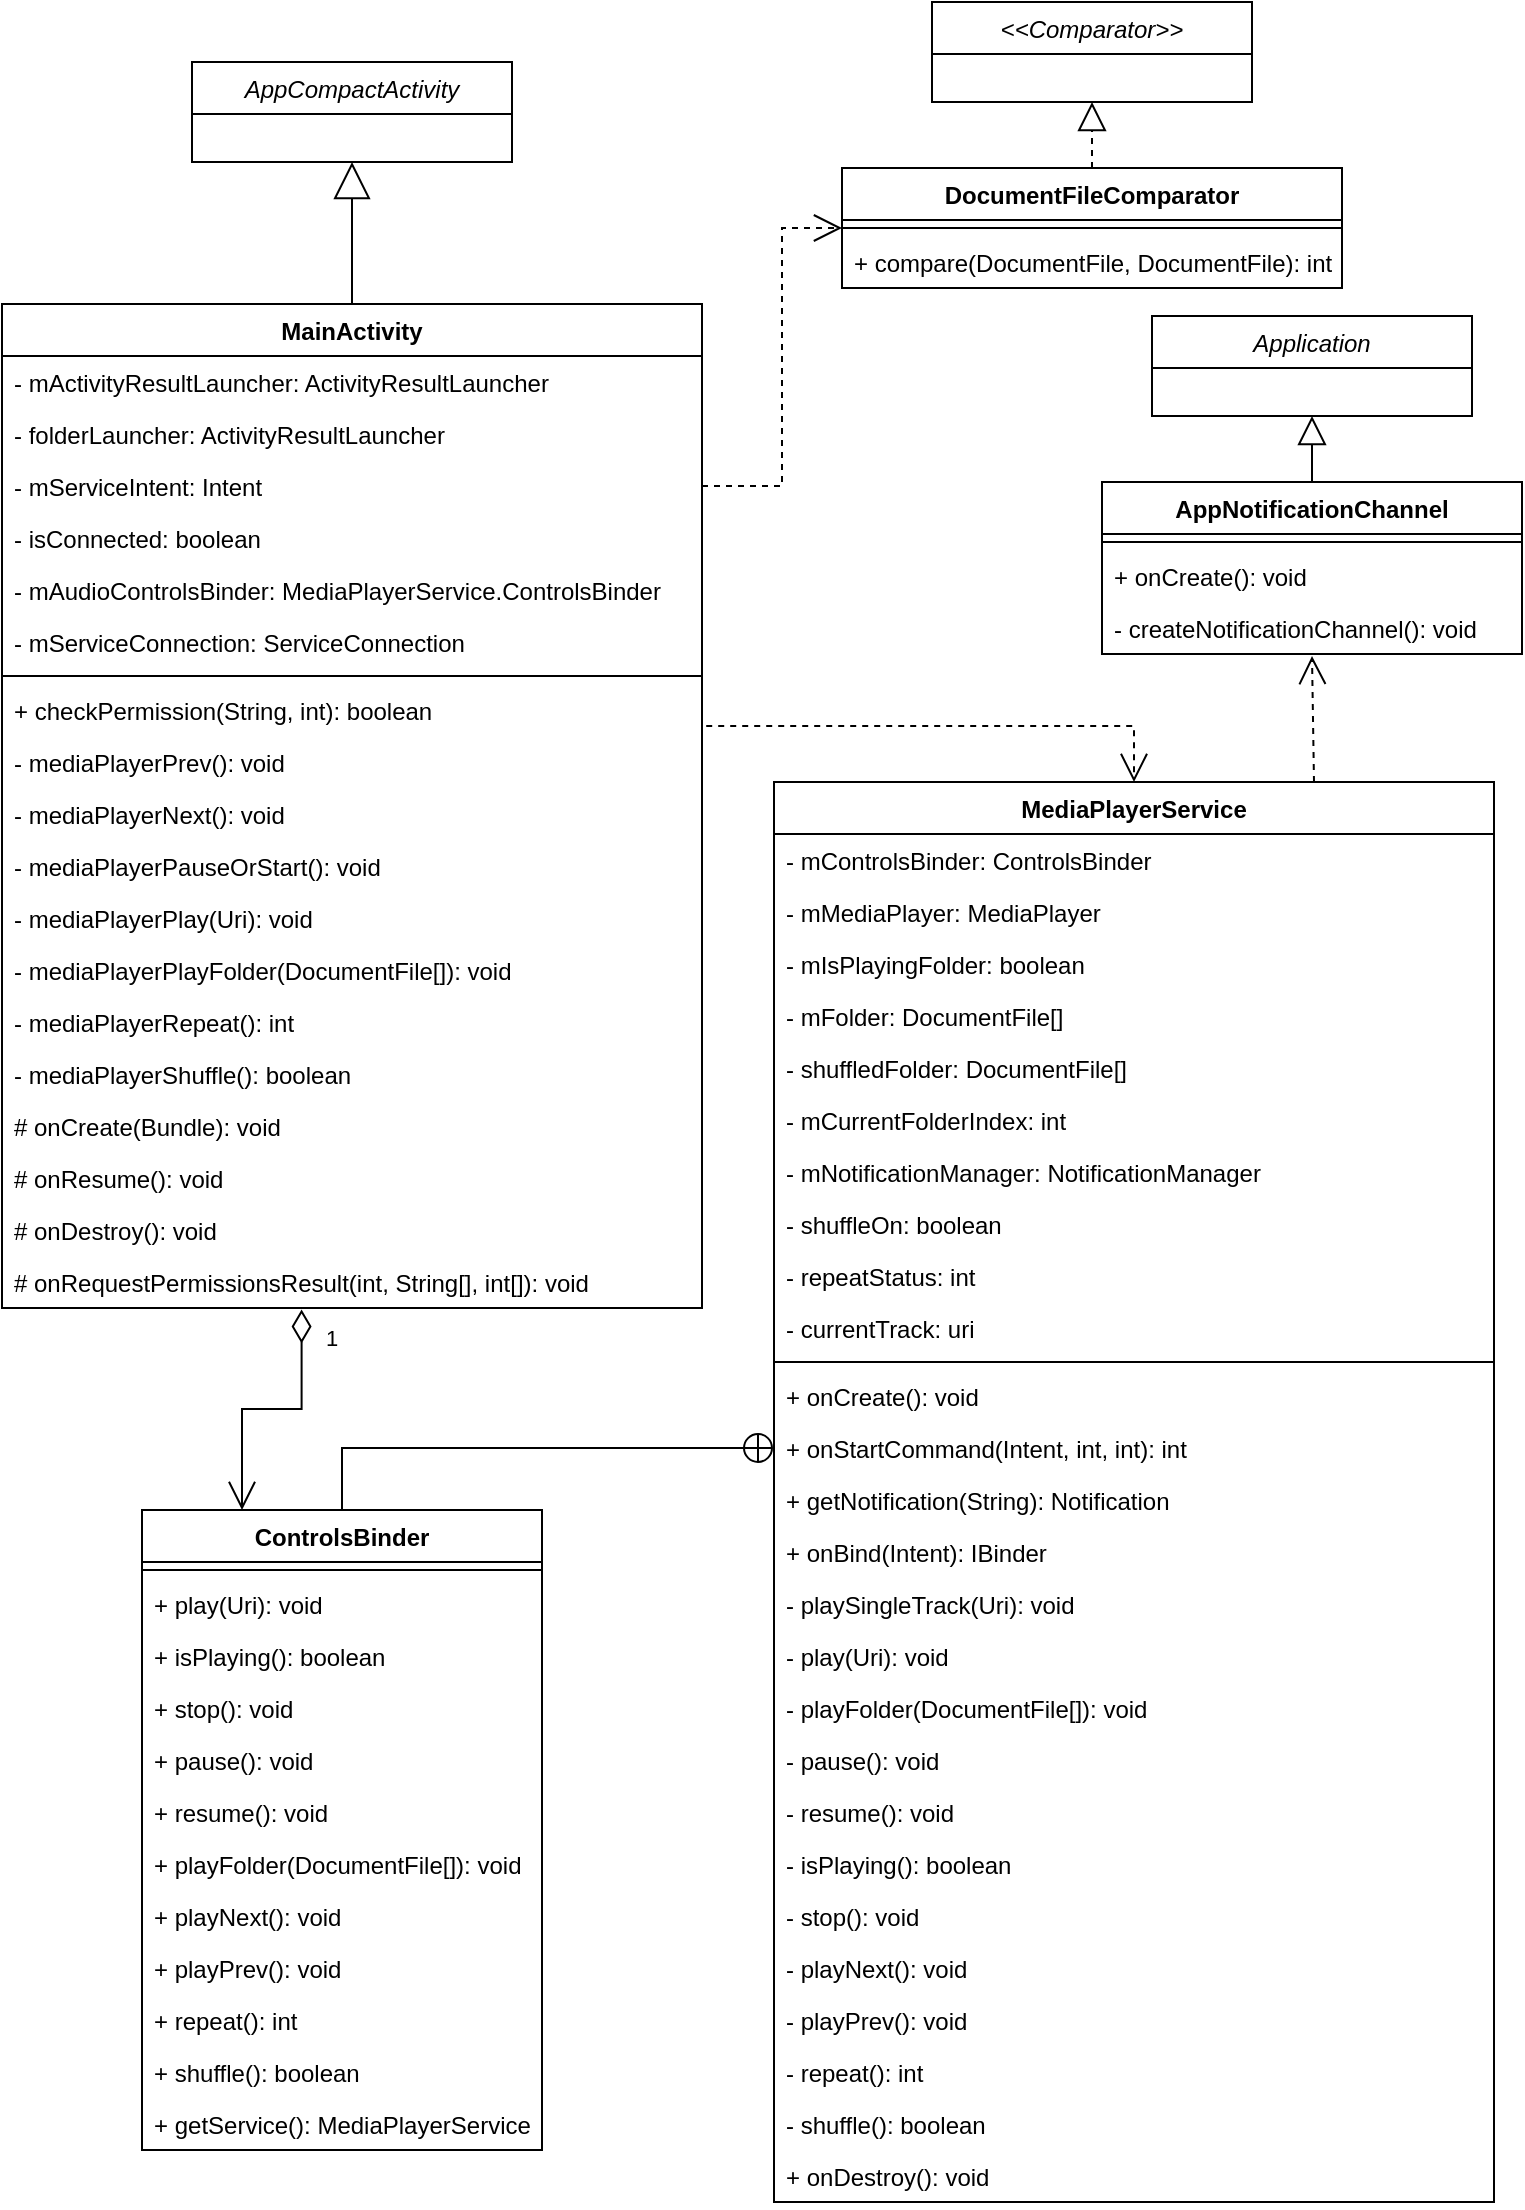 <mxfile version="16.5.1" type="device"><diagram id="C5RBs43oDa-KdzZeNtuy" name="Page-1"><mxGraphModel dx="1296" dy="1008" grid="1" gridSize="10" guides="1" tooltips="1" connect="1" arrows="1" fold="1" page="1" pageScale="1" pageWidth="827" pageHeight="1169" math="0" shadow="0"><root><mxCell id="WIyWlLk6GJQsqaUBKTNV-0"/><mxCell id="WIyWlLk6GJQsqaUBKTNV-1" parent="WIyWlLk6GJQsqaUBKTNV-0"/><mxCell id="zkfFHV4jXpPFQw0GAbJ--0" value="AppCompactActivity" style="swimlane;fontStyle=2;align=center;verticalAlign=top;childLayout=stackLayout;horizontal=1;startSize=26;horizontalStack=0;resizeParent=1;resizeLast=0;collapsible=1;marginBottom=0;rounded=0;shadow=0;strokeWidth=1;" parent="WIyWlLk6GJQsqaUBKTNV-1" vertex="1"><mxGeometry x="135" y="40" width="160" height="50" as="geometry"><mxRectangle x="230" y="140" width="160" height="26" as="alternateBounds"/></mxGeometry></mxCell><mxCell id="f43jgIE_6Io_MxgB3emV-0" value="MainActivity" style="swimlane;fontStyle=1;align=center;verticalAlign=top;childLayout=stackLayout;horizontal=1;startSize=26;horizontalStack=0;resizeParent=1;resizeParentMax=0;resizeLast=0;collapsible=1;marginBottom=0;" parent="WIyWlLk6GJQsqaUBKTNV-1" vertex="1"><mxGeometry x="40" y="161" width="350" height="502" as="geometry"/></mxCell><mxCell id="f43jgIE_6Io_MxgB3emV-1" value="- mActivityResultLauncher: ActivityResultLauncher" style="text;strokeColor=none;fillColor=none;align=left;verticalAlign=top;spacingLeft=4;spacingRight=4;overflow=hidden;rotatable=0;points=[[0,0.5],[1,0.5]];portConstraint=eastwest;" parent="f43jgIE_6Io_MxgB3emV-0" vertex="1"><mxGeometry y="26" width="350" height="26" as="geometry"/></mxCell><mxCell id="f43jgIE_6Io_MxgB3emV-4" value="- folderLauncher: ActivityResultLauncher" style="text;strokeColor=none;fillColor=none;align=left;verticalAlign=top;spacingLeft=4;spacingRight=4;overflow=hidden;rotatable=0;points=[[0,0.5],[1,0.5]];portConstraint=eastwest;" parent="f43jgIE_6Io_MxgB3emV-0" vertex="1"><mxGeometry y="52" width="350" height="26" as="geometry"/></mxCell><mxCell id="CLvoN1h8R44Ct3btLvR1-39" value="- mServiceIntent: Intent" style="text;strokeColor=none;fillColor=none;align=left;verticalAlign=top;spacingLeft=4;spacingRight=4;overflow=hidden;rotatable=0;points=[[0,0.5],[1,0.5]];portConstraint=eastwest;" parent="f43jgIE_6Io_MxgB3emV-0" vertex="1"><mxGeometry y="78" width="350" height="26" as="geometry"/></mxCell><mxCell id="f43jgIE_6Io_MxgB3emV-6" value="- isConnected: boolean" style="text;strokeColor=none;fillColor=none;align=left;verticalAlign=top;spacingLeft=4;spacingRight=4;overflow=hidden;rotatable=0;points=[[0,0.5],[1,0.5]];portConstraint=eastwest;" parent="f43jgIE_6Io_MxgB3emV-0" vertex="1"><mxGeometry y="104" width="350" height="26" as="geometry"/></mxCell><mxCell id="f43jgIE_6Io_MxgB3emV-7" value="- mAudioControlsBinder: MediaPlayerService.ControlsBinder" style="text;strokeColor=none;fillColor=none;align=left;verticalAlign=top;spacingLeft=4;spacingRight=4;overflow=hidden;rotatable=0;points=[[0,0.5],[1,0.5]];portConstraint=eastwest;" parent="f43jgIE_6Io_MxgB3emV-0" vertex="1"><mxGeometry y="130" width="350" height="26" as="geometry"/></mxCell><mxCell id="f43jgIE_6Io_MxgB3emV-8" value="- mServiceConnection: ServiceConnection" style="text;strokeColor=none;fillColor=none;align=left;verticalAlign=top;spacingLeft=4;spacingRight=4;overflow=hidden;rotatable=0;points=[[0,0.5],[1,0.5]];portConstraint=eastwest;" parent="f43jgIE_6Io_MxgB3emV-0" vertex="1"><mxGeometry y="156" width="350" height="26" as="geometry"/></mxCell><mxCell id="f43jgIE_6Io_MxgB3emV-2" value="" style="line;strokeWidth=1;fillColor=none;align=left;verticalAlign=middle;spacingTop=-1;spacingLeft=3;spacingRight=3;rotatable=0;labelPosition=right;points=[];portConstraint=eastwest;" parent="f43jgIE_6Io_MxgB3emV-0" vertex="1"><mxGeometry y="182" width="350" height="8" as="geometry"/></mxCell><mxCell id="f43jgIE_6Io_MxgB3emV-3" value="+ checkPermission(String, int): boolean" style="text;strokeColor=none;fillColor=none;align=left;verticalAlign=top;spacingLeft=4;spacingRight=4;overflow=hidden;rotatable=0;points=[[0,0.5],[1,0.5]];portConstraint=eastwest;" parent="f43jgIE_6Io_MxgB3emV-0" vertex="1"><mxGeometry y="190" width="350" height="26" as="geometry"/></mxCell><mxCell id="CLvoN1h8R44Ct3btLvR1-40" value="- mediaPlayerPrev(): void" style="text;strokeColor=none;fillColor=none;align=left;verticalAlign=top;spacingLeft=4;spacingRight=4;overflow=hidden;rotatable=0;points=[[0,0.5],[1,0.5]];portConstraint=eastwest;" parent="f43jgIE_6Io_MxgB3emV-0" vertex="1"><mxGeometry y="216" width="350" height="26" as="geometry"/></mxCell><mxCell id="CLvoN1h8R44Ct3btLvR1-41" value="- mediaPlayerNext(): void" style="text;strokeColor=none;fillColor=none;align=left;verticalAlign=top;spacingLeft=4;spacingRight=4;overflow=hidden;rotatable=0;points=[[0,0.5],[1,0.5]];portConstraint=eastwest;" parent="f43jgIE_6Io_MxgB3emV-0" vertex="1"><mxGeometry y="242" width="350" height="26" as="geometry"/></mxCell><mxCell id="f43jgIE_6Io_MxgB3emV-5" value="- mediaPlayerPauseOrStart(): void" style="text;strokeColor=none;fillColor=none;align=left;verticalAlign=top;spacingLeft=4;spacingRight=4;overflow=hidden;rotatable=0;points=[[0,0.5],[1,0.5]];portConstraint=eastwest;" parent="f43jgIE_6Io_MxgB3emV-0" vertex="1"><mxGeometry y="268" width="350" height="26" as="geometry"/></mxCell><mxCell id="f43jgIE_6Io_MxgB3emV-9" value="- mediaPlayerPlay(Uri): void" style="text;strokeColor=none;fillColor=none;align=left;verticalAlign=top;spacingLeft=4;spacingRight=4;overflow=hidden;rotatable=0;points=[[0,0.5],[1,0.5]];portConstraint=eastwest;" parent="f43jgIE_6Io_MxgB3emV-0" vertex="1"><mxGeometry y="294" width="350" height="26" as="geometry"/></mxCell><mxCell id="f43jgIE_6Io_MxgB3emV-10" value="- mediaPlayerPlayFolder(DocumentFile[]): void" style="text;strokeColor=none;fillColor=none;align=left;verticalAlign=top;spacingLeft=4;spacingRight=4;overflow=hidden;rotatable=0;points=[[0,0.5],[1,0.5]];portConstraint=eastwest;" parent="f43jgIE_6Io_MxgB3emV-0" vertex="1"><mxGeometry y="320" width="350" height="26" as="geometry"/></mxCell><mxCell id="CLvoN1h8R44Ct3btLvR1-42" value="- mediaPlayerRepeat(): int" style="text;strokeColor=none;fillColor=none;align=left;verticalAlign=top;spacingLeft=4;spacingRight=4;overflow=hidden;rotatable=0;points=[[0,0.5],[1,0.5]];portConstraint=eastwest;" parent="f43jgIE_6Io_MxgB3emV-0" vertex="1"><mxGeometry y="346" width="350" height="26" as="geometry"/></mxCell><mxCell id="CLvoN1h8R44Ct3btLvR1-43" value="- mediaPlayerShuffle(): boolean" style="text;strokeColor=none;fillColor=none;align=left;verticalAlign=top;spacingLeft=4;spacingRight=4;overflow=hidden;rotatable=0;points=[[0,0.5],[1,0.5]];portConstraint=eastwest;" parent="f43jgIE_6Io_MxgB3emV-0" vertex="1"><mxGeometry y="372" width="350" height="26" as="geometry"/></mxCell><mxCell id="f43jgIE_6Io_MxgB3emV-11" value="# onCreate(Bundle): void" style="text;strokeColor=none;fillColor=none;align=left;verticalAlign=top;spacingLeft=4;spacingRight=4;overflow=hidden;rotatable=0;points=[[0,0.5],[1,0.5]];portConstraint=eastwest;" parent="f43jgIE_6Io_MxgB3emV-0" vertex="1"><mxGeometry y="398" width="350" height="26" as="geometry"/></mxCell><mxCell id="f43jgIE_6Io_MxgB3emV-12" value="# onResume(): void" style="text;strokeColor=none;fillColor=none;align=left;verticalAlign=top;spacingLeft=4;spacingRight=4;overflow=hidden;rotatable=0;points=[[0,0.5],[1,0.5]];portConstraint=eastwest;" parent="f43jgIE_6Io_MxgB3emV-0" vertex="1"><mxGeometry y="424" width="350" height="26" as="geometry"/></mxCell><mxCell id="f43jgIE_6Io_MxgB3emV-13" value="# onDestroy(): void" style="text;strokeColor=none;fillColor=none;align=left;verticalAlign=top;spacingLeft=4;spacingRight=4;overflow=hidden;rotatable=0;points=[[0,0.5],[1,0.5]];portConstraint=eastwest;" parent="f43jgIE_6Io_MxgB3emV-0" vertex="1"><mxGeometry y="450" width="350" height="26" as="geometry"/></mxCell><mxCell id="f43jgIE_6Io_MxgB3emV-14" value="# onRequestPermissionsResult(int, String[], int[]): void" style="text;strokeColor=none;fillColor=none;align=left;verticalAlign=top;spacingLeft=4;spacingRight=4;overflow=hidden;rotatable=0;points=[[0,0.5],[1,0.5]];portConstraint=eastwest;" parent="f43jgIE_6Io_MxgB3emV-0" vertex="1"><mxGeometry y="476" width="350" height="26" as="geometry"/></mxCell><mxCell id="f43jgIE_6Io_MxgB3emV-32" value="" style="endArrow=block;endSize=16;endFill=0;html=1;rounded=0;exitX=0.5;exitY=0;exitDx=0;exitDy=0;entryX=0.5;entryY=1;entryDx=0;entryDy=0;" parent="WIyWlLk6GJQsqaUBKTNV-1" source="f43jgIE_6Io_MxgB3emV-0" target="zkfFHV4jXpPFQw0GAbJ--0" edge="1"><mxGeometry x="0.155" y="-45" width="160" relative="1" as="geometry"><mxPoint x="470" y="250" as="sourcePoint"/><mxPoint x="630" y="250" as="targetPoint"/><mxPoint as="offset"/></mxGeometry></mxCell><mxCell id="f43jgIE_6Io_MxgB3emV-36" value="MediaPlayerService" style="swimlane;fontStyle=1;align=center;verticalAlign=top;childLayout=stackLayout;horizontal=1;startSize=26;horizontalStack=0;resizeParent=1;resizeParentMax=0;resizeLast=0;collapsible=1;marginBottom=0;" parent="WIyWlLk6GJQsqaUBKTNV-1" vertex="1"><mxGeometry x="426" y="400" width="360" height="710" as="geometry"/></mxCell><mxCell id="f43jgIE_6Io_MxgB3emV-37" value="- mControlsBinder: ControlsBinder" style="text;strokeColor=none;fillColor=none;align=left;verticalAlign=top;spacingLeft=4;spacingRight=4;overflow=hidden;rotatable=0;points=[[0,0.5],[1,0.5]];portConstraint=eastwest;" parent="f43jgIE_6Io_MxgB3emV-36" vertex="1"><mxGeometry y="26" width="360" height="26" as="geometry"/></mxCell><mxCell id="f43jgIE_6Io_MxgB3emV-38" value="- mMediaPlayer: MediaPlayer" style="text;strokeColor=none;fillColor=none;align=left;verticalAlign=top;spacingLeft=4;spacingRight=4;overflow=hidden;rotatable=0;points=[[0,0.5],[1,0.5]];portConstraint=eastwest;" parent="f43jgIE_6Io_MxgB3emV-36" vertex="1"><mxGeometry y="52" width="360" height="26" as="geometry"/></mxCell><mxCell id="CLvoN1h8R44Ct3btLvR1-7" value="- mIsPlayingFolder: boolean" style="text;strokeColor=none;fillColor=none;align=left;verticalAlign=top;spacingLeft=4;spacingRight=4;overflow=hidden;rotatable=0;points=[[0,0.5],[1,0.5]];portConstraint=eastwest;" parent="f43jgIE_6Io_MxgB3emV-36" vertex="1"><mxGeometry y="78" width="360" height="26" as="geometry"/></mxCell><mxCell id="f43jgIE_6Io_MxgB3emV-39" value="- mFolder: DocumentFile[]" style="text;strokeColor=none;fillColor=none;align=left;verticalAlign=top;spacingLeft=4;spacingRight=4;overflow=hidden;rotatable=0;points=[[0,0.5],[1,0.5]];portConstraint=eastwest;" parent="f43jgIE_6Io_MxgB3emV-36" vertex="1"><mxGeometry y="104" width="360" height="26" as="geometry"/></mxCell><mxCell id="CLvoN1h8R44Ct3btLvR1-38" value="- shuffledFolder: DocumentFile[]" style="text;strokeColor=none;fillColor=none;align=left;verticalAlign=top;spacingLeft=4;spacingRight=4;overflow=hidden;rotatable=0;points=[[0,0.5],[1,0.5]];portConstraint=eastwest;" parent="f43jgIE_6Io_MxgB3emV-36" vertex="1"><mxGeometry y="130" width="360" height="26" as="geometry"/></mxCell><mxCell id="f43jgIE_6Io_MxgB3emV-40" value="- mCurrentFolderIndex: int" style="text;strokeColor=none;fillColor=none;align=left;verticalAlign=top;spacingLeft=4;spacingRight=4;overflow=hidden;rotatable=0;points=[[0,0.5],[1,0.5]];portConstraint=eastwest;" parent="f43jgIE_6Io_MxgB3emV-36" vertex="1"><mxGeometry y="156" width="360" height="26" as="geometry"/></mxCell><mxCell id="f43jgIE_6Io_MxgB3emV-41" value="- mNotificationManager: NotificationManager" style="text;strokeColor=none;fillColor=none;align=left;verticalAlign=top;spacingLeft=4;spacingRight=4;overflow=hidden;rotatable=0;points=[[0,0.5],[1,0.5]];portConstraint=eastwest;" parent="f43jgIE_6Io_MxgB3emV-36" vertex="1"><mxGeometry y="182" width="360" height="26" as="geometry"/></mxCell><mxCell id="CLvoN1h8R44Ct3btLvR1-9" value="- shuffleOn: boolean" style="text;strokeColor=none;fillColor=none;align=left;verticalAlign=top;spacingLeft=4;spacingRight=4;overflow=hidden;rotatable=0;points=[[0,0.5],[1,0.5]];portConstraint=eastwest;" parent="f43jgIE_6Io_MxgB3emV-36" vertex="1"><mxGeometry y="208" width="360" height="26" as="geometry"/></mxCell><mxCell id="CLvoN1h8R44Ct3btLvR1-8" value="- repeatStatus: int" style="text;strokeColor=none;fillColor=none;align=left;verticalAlign=top;spacingLeft=4;spacingRight=4;overflow=hidden;rotatable=0;points=[[0,0.5],[1,0.5]];portConstraint=eastwest;" parent="f43jgIE_6Io_MxgB3emV-36" vertex="1"><mxGeometry y="234" width="360" height="26" as="geometry"/></mxCell><mxCell id="CLvoN1h8R44Ct3btLvR1-10" value="- currentTrack: uri" style="text;strokeColor=none;fillColor=none;align=left;verticalAlign=top;spacingLeft=4;spacingRight=4;overflow=hidden;rotatable=0;points=[[0,0.5],[1,0.5]];portConstraint=eastwest;" parent="f43jgIE_6Io_MxgB3emV-36" vertex="1"><mxGeometry y="260" width="360" height="26" as="geometry"/></mxCell><mxCell id="f43jgIE_6Io_MxgB3emV-42" value="" style="line;strokeWidth=1;fillColor=none;align=left;verticalAlign=middle;spacingTop=-1;spacingLeft=3;spacingRight=3;rotatable=0;labelPosition=right;points=[];portConstraint=eastwest;" parent="f43jgIE_6Io_MxgB3emV-36" vertex="1"><mxGeometry y="286" width="360" height="8" as="geometry"/></mxCell><mxCell id="f43jgIE_6Io_MxgB3emV-47" value="+ onCreate(): void" style="text;strokeColor=none;fillColor=none;align=left;verticalAlign=top;spacingLeft=4;spacingRight=4;overflow=hidden;rotatable=0;points=[[0,0.5],[1,0.5]];portConstraint=eastwest;" parent="f43jgIE_6Io_MxgB3emV-36" vertex="1"><mxGeometry y="294" width="360" height="26" as="geometry"/></mxCell><mxCell id="CLvoN1h8R44Ct3btLvR1-0" value="+ onStartCommand(Intent, int, int): int" style="text;strokeColor=none;fillColor=none;align=left;verticalAlign=top;spacingLeft=4;spacingRight=4;overflow=hidden;rotatable=0;points=[[0,0.5],[1,0.5]];portConstraint=eastwest;" parent="f43jgIE_6Io_MxgB3emV-36" vertex="1"><mxGeometry y="320" width="360" height="26" as="geometry"/></mxCell><mxCell id="CLvoN1h8R44Ct3btLvR1-1" value="+ getNotification(String): Notification" style="text;strokeColor=none;fillColor=none;align=left;verticalAlign=top;spacingLeft=4;spacingRight=4;overflow=hidden;rotatable=0;points=[[0,0.5],[1,0.5]];portConstraint=eastwest;" parent="f43jgIE_6Io_MxgB3emV-36" vertex="1"><mxGeometry y="346" width="360" height="26" as="geometry"/></mxCell><mxCell id="CLvoN1h8R44Ct3btLvR1-2" value="+ onBind(Intent): IBinder" style="text;strokeColor=none;fillColor=none;align=left;verticalAlign=top;spacingLeft=4;spacingRight=4;overflow=hidden;rotatable=0;points=[[0,0.5],[1,0.5]];portConstraint=eastwest;" parent="f43jgIE_6Io_MxgB3emV-36" vertex="1"><mxGeometry y="372" width="360" height="26" as="geometry"/></mxCell><mxCell id="f43jgIE_6Io_MxgB3emV-48" value="- playSingleTrack(Uri): void" style="text;strokeColor=none;fillColor=none;align=left;verticalAlign=top;spacingLeft=4;spacingRight=4;overflow=hidden;rotatable=0;points=[[0,0.5],[1,0.5]];portConstraint=eastwest;" parent="f43jgIE_6Io_MxgB3emV-36" vertex="1"><mxGeometry y="398" width="360" height="26" as="geometry"/></mxCell><mxCell id="f43jgIE_6Io_MxgB3emV-45" value="- play(Uri): void" style="text;strokeColor=none;fillColor=none;align=left;verticalAlign=top;spacingLeft=4;spacingRight=4;overflow=hidden;rotatable=0;points=[[0,0.5],[1,0.5]];portConstraint=eastwest;" parent="f43jgIE_6Io_MxgB3emV-36" vertex="1"><mxGeometry y="424" width="360" height="26" as="geometry"/></mxCell><mxCell id="f43jgIE_6Io_MxgB3emV-52" value="- playFolder(DocumentFile[]): void" style="text;strokeColor=none;fillColor=none;align=left;verticalAlign=top;spacingLeft=4;spacingRight=4;overflow=hidden;rotatable=0;points=[[0,0.5],[1,0.5]];portConstraint=eastwest;" parent="f43jgIE_6Io_MxgB3emV-36" vertex="1"><mxGeometry y="450" width="360" height="26" as="geometry"/></mxCell><mxCell id="f43jgIE_6Io_MxgB3emV-49" value="- pause(): void" style="text;strokeColor=none;fillColor=none;align=left;verticalAlign=top;spacingLeft=4;spacingRight=4;overflow=hidden;rotatable=0;points=[[0,0.5],[1,0.5]];portConstraint=eastwest;" parent="f43jgIE_6Io_MxgB3emV-36" vertex="1"><mxGeometry y="476" width="360" height="26" as="geometry"/></mxCell><mxCell id="f43jgIE_6Io_MxgB3emV-50" value="- resume(): void" style="text;strokeColor=none;fillColor=none;align=left;verticalAlign=top;spacingLeft=4;spacingRight=4;overflow=hidden;rotatable=0;points=[[0,0.5],[1,0.5]];portConstraint=eastwest;" parent="f43jgIE_6Io_MxgB3emV-36" vertex="1"><mxGeometry y="502" width="360" height="26" as="geometry"/></mxCell><mxCell id="f43jgIE_6Io_MxgB3emV-53" value="- isPlaying(): boolean" style="text;strokeColor=none;fillColor=none;align=left;verticalAlign=top;spacingLeft=4;spacingRight=4;overflow=hidden;rotatable=0;points=[[0,0.5],[1,0.5]];portConstraint=eastwest;" parent="f43jgIE_6Io_MxgB3emV-36" vertex="1"><mxGeometry y="528" width="360" height="26" as="geometry"/></mxCell><mxCell id="f43jgIE_6Io_MxgB3emV-54" value="- stop(): void" style="text;strokeColor=none;fillColor=none;align=left;verticalAlign=top;spacingLeft=4;spacingRight=4;overflow=hidden;rotatable=0;points=[[0,0.5],[1,0.5]];portConstraint=eastwest;" parent="f43jgIE_6Io_MxgB3emV-36" vertex="1"><mxGeometry y="554" width="360" height="26" as="geometry"/></mxCell><mxCell id="CLvoN1h8R44Ct3btLvR1-3" value="- playNext(): void" style="text;strokeColor=none;fillColor=none;align=left;verticalAlign=top;spacingLeft=4;spacingRight=4;overflow=hidden;rotatable=0;points=[[0,0.5],[1,0.5]];portConstraint=eastwest;" parent="f43jgIE_6Io_MxgB3emV-36" vertex="1"><mxGeometry y="580" width="360" height="26" as="geometry"/></mxCell><mxCell id="CLvoN1h8R44Ct3btLvR1-4" value="- playPrev(): void" style="text;strokeColor=none;fillColor=none;align=left;verticalAlign=top;spacingLeft=4;spacingRight=4;overflow=hidden;rotatable=0;points=[[0,0.5],[1,0.5]];portConstraint=eastwest;" parent="f43jgIE_6Io_MxgB3emV-36" vertex="1"><mxGeometry y="606" width="360" height="26" as="geometry"/></mxCell><mxCell id="CLvoN1h8R44Ct3btLvR1-5" value="- repeat(): int" style="text;strokeColor=none;fillColor=none;align=left;verticalAlign=top;spacingLeft=4;spacingRight=4;overflow=hidden;rotatable=0;points=[[0,0.5],[1,0.5]];portConstraint=eastwest;" parent="f43jgIE_6Io_MxgB3emV-36" vertex="1"><mxGeometry y="632" width="360" height="26" as="geometry"/></mxCell><mxCell id="CLvoN1h8R44Ct3btLvR1-6" value="- shuffle(): boolean" style="text;strokeColor=none;fillColor=none;align=left;verticalAlign=top;spacingLeft=4;spacingRight=4;overflow=hidden;rotatable=0;points=[[0,0.5],[1,0.5]];portConstraint=eastwest;" parent="f43jgIE_6Io_MxgB3emV-36" vertex="1"><mxGeometry y="658" width="360" height="26" as="geometry"/></mxCell><mxCell id="f43jgIE_6Io_MxgB3emV-55" value="+ onDestroy(): void" style="text;strokeColor=none;fillColor=none;align=left;verticalAlign=top;spacingLeft=4;spacingRight=4;overflow=hidden;rotatable=0;points=[[0,0.5],[1,0.5]];portConstraint=eastwest;" parent="f43jgIE_6Io_MxgB3emV-36" vertex="1"><mxGeometry y="684" width="360" height="26" as="geometry"/></mxCell><mxCell id="f43jgIE_6Io_MxgB3emV-60" value="ControlsBinder" style="swimlane;fontStyle=1;align=center;verticalAlign=top;childLayout=stackLayout;horizontal=1;startSize=26;horizontalStack=0;resizeParent=1;resizeParentMax=0;resizeLast=0;collapsible=1;marginBottom=0;" parent="WIyWlLk6GJQsqaUBKTNV-1" vertex="1"><mxGeometry x="110" y="764" width="200" height="320" as="geometry"/></mxCell><mxCell id="f43jgIE_6Io_MxgB3emV-62" value="" style="line;strokeWidth=1;fillColor=none;align=left;verticalAlign=middle;spacingTop=-1;spacingLeft=3;spacingRight=3;rotatable=0;labelPosition=right;points=[];portConstraint=eastwest;" parent="f43jgIE_6Io_MxgB3emV-60" vertex="1"><mxGeometry y="26" width="200" height="8" as="geometry"/></mxCell><mxCell id="f43jgIE_6Io_MxgB3emV-63" value="+ play(Uri): void" style="text;strokeColor=none;fillColor=none;align=left;verticalAlign=top;spacingLeft=4;spacingRight=4;overflow=hidden;rotatable=0;points=[[0,0.5],[1,0.5]];portConstraint=eastwest;" parent="f43jgIE_6Io_MxgB3emV-60" vertex="1"><mxGeometry y="34" width="200" height="26" as="geometry"/></mxCell><mxCell id="f43jgIE_6Io_MxgB3emV-65" value="+ isPlaying(): boolean" style="text;strokeColor=none;fillColor=none;align=left;verticalAlign=top;spacingLeft=4;spacingRight=4;overflow=hidden;rotatable=0;points=[[0,0.5],[1,0.5]];portConstraint=eastwest;" parent="f43jgIE_6Io_MxgB3emV-60" vertex="1"><mxGeometry y="60" width="200" height="26" as="geometry"/></mxCell><mxCell id="f43jgIE_6Io_MxgB3emV-69" value="+ stop(): void" style="text;strokeColor=none;fillColor=none;align=left;verticalAlign=top;spacingLeft=4;spacingRight=4;overflow=hidden;rotatable=0;points=[[0,0.5],[1,0.5]];portConstraint=eastwest;" parent="f43jgIE_6Io_MxgB3emV-60" vertex="1"><mxGeometry y="86" width="200" height="26" as="geometry"/></mxCell><mxCell id="f43jgIE_6Io_MxgB3emV-70" value="+ pause(): void" style="text;strokeColor=none;fillColor=none;align=left;verticalAlign=top;spacingLeft=4;spacingRight=4;overflow=hidden;rotatable=0;points=[[0,0.5],[1,0.5]];portConstraint=eastwest;" parent="f43jgIE_6Io_MxgB3emV-60" vertex="1"><mxGeometry y="112" width="200" height="26" as="geometry"/></mxCell><mxCell id="f43jgIE_6Io_MxgB3emV-71" value="+ resume(): void" style="text;strokeColor=none;fillColor=none;align=left;verticalAlign=top;spacingLeft=4;spacingRight=4;overflow=hidden;rotatable=0;points=[[0,0.5],[1,0.5]];portConstraint=eastwest;" parent="f43jgIE_6Io_MxgB3emV-60" vertex="1"><mxGeometry y="138" width="200" height="26" as="geometry"/></mxCell><mxCell id="f43jgIE_6Io_MxgB3emV-73" value="+ playFolder(DocumentFile[]): void" style="text;strokeColor=none;fillColor=none;align=left;verticalAlign=top;spacingLeft=4;spacingRight=4;overflow=hidden;rotatable=0;points=[[0,0.5],[1,0.5]];portConstraint=eastwest;" parent="f43jgIE_6Io_MxgB3emV-60" vertex="1"><mxGeometry y="164" width="200" height="26" as="geometry"/></mxCell><mxCell id="CLvoN1h8R44Ct3btLvR1-33" value="+ playNext(): void" style="text;strokeColor=none;fillColor=none;align=left;verticalAlign=top;spacingLeft=4;spacingRight=4;overflow=hidden;rotatable=0;points=[[0,0.5],[1,0.5]];portConstraint=eastwest;" parent="f43jgIE_6Io_MxgB3emV-60" vertex="1"><mxGeometry y="190" width="200" height="26" as="geometry"/></mxCell><mxCell id="CLvoN1h8R44Ct3btLvR1-34" value="+ playPrev(): void" style="text;strokeColor=none;fillColor=none;align=left;verticalAlign=top;spacingLeft=4;spacingRight=4;overflow=hidden;rotatable=0;points=[[0,0.5],[1,0.5]];portConstraint=eastwest;" parent="f43jgIE_6Io_MxgB3emV-60" vertex="1"><mxGeometry y="216" width="200" height="26" as="geometry"/></mxCell><mxCell id="CLvoN1h8R44Ct3btLvR1-35" value="+ repeat(): int" style="text;strokeColor=none;fillColor=none;align=left;verticalAlign=top;spacingLeft=4;spacingRight=4;overflow=hidden;rotatable=0;points=[[0,0.5],[1,0.5]];portConstraint=eastwest;" parent="f43jgIE_6Io_MxgB3emV-60" vertex="1"><mxGeometry y="242" width="200" height="26" as="geometry"/></mxCell><mxCell id="CLvoN1h8R44Ct3btLvR1-36" value="+ shuffle(): boolean" style="text;strokeColor=none;fillColor=none;align=left;verticalAlign=top;spacingLeft=4;spacingRight=4;overflow=hidden;rotatable=0;points=[[0,0.5],[1,0.5]];portConstraint=eastwest;" parent="f43jgIE_6Io_MxgB3emV-60" vertex="1"><mxGeometry y="268" width="200" height="26" as="geometry"/></mxCell><mxCell id="CLvoN1h8R44Ct3btLvR1-37" value="+ getService(): MediaPlayerService" style="text;strokeColor=none;fillColor=none;align=left;verticalAlign=top;spacingLeft=4;spacingRight=4;overflow=hidden;rotatable=0;points=[[0,0.5],[1,0.5]];portConstraint=eastwest;" parent="f43jgIE_6Io_MxgB3emV-60" vertex="1"><mxGeometry y="294" width="200" height="26" as="geometry"/></mxCell><mxCell id="f43jgIE_6Io_MxgB3emV-64" value="" style="endArrow=none;startArrow=circlePlus;endFill=0;startFill=0;endSize=8;html=1;rounded=0;entryX=0.5;entryY=0;entryDx=0;entryDy=0;exitX=0;exitY=0.5;exitDx=0;exitDy=0;" parent="WIyWlLk6GJQsqaUBKTNV-1" source="CLvoN1h8R44Ct3btLvR1-0" target="f43jgIE_6Io_MxgB3emV-60" edge="1"><mxGeometry width="160" relative="1" as="geometry"><mxPoint x="580" y="930" as="sourcePoint"/><mxPoint x="740" y="930" as="targetPoint"/><Array as="points"><mxPoint x="210" y="733"/></Array></mxGeometry></mxCell><mxCell id="f43jgIE_6Io_MxgB3emV-77" value="" style="endArrow=open;endSize=12;dashed=1;html=1;rounded=0;exitX=1.006;exitY=0.808;exitDx=0;exitDy=0;exitPerimeter=0;entryX=0.5;entryY=0;entryDx=0;entryDy=0;" parent="WIyWlLk6GJQsqaUBKTNV-1" source="f43jgIE_6Io_MxgB3emV-3" target="f43jgIE_6Io_MxgB3emV-36" edge="1"><mxGeometry x="-0.125" y="80" width="160" relative="1" as="geometry"><mxPoint x="510" y="220" as="sourcePoint"/><mxPoint x="670" y="220" as="targetPoint"/><Array as="points"><mxPoint x="606" y="372"/></Array><mxPoint as="offset"/></mxGeometry></mxCell><mxCell id="JvIoavtO-_mq0N2DHreE-0" value="DocumentFileComparator" style="swimlane;fontStyle=1;align=center;verticalAlign=top;childLayout=stackLayout;horizontal=1;startSize=26;horizontalStack=0;resizeParent=1;resizeParentMax=0;resizeLast=0;collapsible=1;marginBottom=0;" parent="WIyWlLk6GJQsqaUBKTNV-1" vertex="1"><mxGeometry x="460" y="93" width="250" height="60" as="geometry"/></mxCell><mxCell id="CLvoN1h8R44Ct3btLvR1-21" value="" style="line;strokeWidth=1;fillColor=none;align=left;verticalAlign=middle;spacingTop=-1;spacingLeft=3;spacingRight=3;rotatable=0;labelPosition=right;points=[];portConstraint=eastwest;" parent="JvIoavtO-_mq0N2DHreE-0" vertex="1"><mxGeometry y="26" width="250" height="8" as="geometry"/></mxCell><mxCell id="JvIoavtO-_mq0N2DHreE-3" value="+ compare(DocumentFile, DocumentFile): int" style="text;strokeColor=none;fillColor=none;align=left;verticalAlign=top;spacingLeft=4;spacingRight=4;overflow=hidden;rotatable=0;points=[[0,0.5],[1,0.5]];portConstraint=eastwest;" parent="JvIoavtO-_mq0N2DHreE-0" vertex="1"><mxGeometry y="34" width="250" height="26" as="geometry"/></mxCell><mxCell id="JvIoavtO-_mq0N2DHreE-5" value="AppNotificationChannel" style="swimlane;fontStyle=1;align=center;verticalAlign=top;childLayout=stackLayout;horizontal=1;startSize=26;horizontalStack=0;resizeParent=1;resizeParentMax=0;resizeLast=0;collapsible=1;marginBottom=0;" parent="WIyWlLk6GJQsqaUBKTNV-1" vertex="1"><mxGeometry x="590" y="250" width="210" height="86" as="geometry"/></mxCell><mxCell id="JvIoavtO-_mq0N2DHreE-7" value="" style="line;strokeWidth=1;fillColor=none;align=left;verticalAlign=middle;spacingTop=-1;spacingLeft=3;spacingRight=3;rotatable=0;labelPosition=right;points=[];portConstraint=eastwest;" parent="JvIoavtO-_mq0N2DHreE-5" vertex="1"><mxGeometry y="26" width="210" height="8" as="geometry"/></mxCell><mxCell id="JvIoavtO-_mq0N2DHreE-8" value="+ onCreate(): void" style="text;strokeColor=none;fillColor=none;align=left;verticalAlign=top;spacingLeft=4;spacingRight=4;overflow=hidden;rotatable=0;points=[[0,0.5],[1,0.5]];portConstraint=eastwest;" parent="JvIoavtO-_mq0N2DHreE-5" vertex="1"><mxGeometry y="34" width="210" height="26" as="geometry"/></mxCell><mxCell id="CLvoN1h8R44Ct3btLvR1-20" value="- createNotificationChannel(): void" style="text;strokeColor=none;fillColor=none;align=left;verticalAlign=top;spacingLeft=4;spacingRight=4;overflow=hidden;rotatable=0;points=[[0,0.5],[1,0.5]];portConstraint=eastwest;" parent="JvIoavtO-_mq0N2DHreE-5" vertex="1"><mxGeometry y="60" width="210" height="26" as="geometry"/></mxCell><mxCell id="CLvoN1h8R44Ct3btLvR1-15" value="Application" style="swimlane;fontStyle=2;align=center;verticalAlign=top;childLayout=stackLayout;horizontal=1;startSize=26;horizontalStack=0;resizeParent=1;resizeLast=0;collapsible=1;marginBottom=0;rounded=0;shadow=0;strokeWidth=1;" parent="WIyWlLk6GJQsqaUBKTNV-1" vertex="1"><mxGeometry x="615" y="167" width="160" height="50" as="geometry"><mxRectangle x="975" y="400" width="160" height="26" as="alternateBounds"/></mxGeometry></mxCell><mxCell id="CLvoN1h8R44Ct3btLvR1-18" value="" style="endArrow=block;endFill=0;endSize=12;html=1;rounded=0;entryX=0.5;entryY=1;entryDx=0;entryDy=0;exitX=0.5;exitY=0;exitDx=0;exitDy=0;" parent="WIyWlLk6GJQsqaUBKTNV-1" source="JvIoavtO-_mq0N2DHreE-5" target="CLvoN1h8R44Ct3btLvR1-15" edge="1"><mxGeometry width="160" relative="1" as="geometry"><mxPoint x="695" y="251" as="sourcePoint"/><mxPoint x="555" y="137" as="targetPoint"/></mxGeometry></mxCell><mxCell id="CLvoN1h8R44Ct3btLvR1-19" value="" style="endArrow=open;endFill=1;endSize=12;html=1;rounded=0;exitX=0.75;exitY=0;exitDx=0;exitDy=0;dashed=1;entryX=0.5;entryY=1.038;entryDx=0;entryDy=0;entryPerimeter=0;" parent="WIyWlLk6GJQsqaUBKTNV-1" source="f43jgIE_6Io_MxgB3emV-36" target="CLvoN1h8R44Ct3btLvR1-20" edge="1"><mxGeometry width="160" relative="1" as="geometry"><mxPoint x="708" y="400" as="sourcePoint"/><mxPoint x="680.9" y="338.99" as="targetPoint"/></mxGeometry></mxCell><mxCell id="CLvoN1h8R44Ct3btLvR1-25" value="&lt;&lt;Comparator&gt;&gt;" style="swimlane;fontStyle=2;align=center;verticalAlign=top;childLayout=stackLayout;horizontal=1;startSize=26;horizontalStack=0;resizeParent=1;resizeLast=0;collapsible=1;marginBottom=0;rounded=0;shadow=0;strokeWidth=1;" parent="WIyWlLk6GJQsqaUBKTNV-1" vertex="1"><mxGeometry x="505" y="10" width="160" height="50" as="geometry"><mxRectangle x="975" y="400" width="160" height="26" as="alternateBounds"/></mxGeometry></mxCell><mxCell id="CLvoN1h8R44Ct3btLvR1-26" value="" style="endArrow=block;dashed=1;endFill=0;endSize=12;html=1;rounded=0;entryX=0.5;entryY=1;entryDx=0;entryDy=0;" parent="WIyWlLk6GJQsqaUBKTNV-1" source="JvIoavtO-_mq0N2DHreE-0" target="CLvoN1h8R44Ct3btLvR1-25" edge="1"><mxGeometry width="160" relative="1" as="geometry"><mxPoint x="550" y="410" as="sourcePoint"/><mxPoint x="710" y="410" as="targetPoint"/></mxGeometry></mxCell><mxCell id="LwHW011LxtNk6I2O7lxK-0" value="" style="endArrow=open;endFill=1;endSize=12;html=1;rounded=0;exitX=1;exitY=0.5;exitDx=0;exitDy=0;dashed=1;entryX=0;entryY=0.5;entryDx=0;entryDy=0;" parent="WIyWlLk6GJQsqaUBKTNV-1" source="CLvoN1h8R44Ct3btLvR1-39" target="JvIoavtO-_mq0N2DHreE-0" edge="1"><mxGeometry width="160" relative="1" as="geometry"><mxPoint x="706" y="410.0" as="sourcePoint"/><mxPoint x="705" y="346.988" as="targetPoint"/><Array as="points"><mxPoint x="430" y="252"/><mxPoint x="430" y="123"/></Array></mxGeometry></mxCell><mxCell id="_El57Tb1949and41c7pt-0" value="1" style="endArrow=open;html=1;endSize=12;startArrow=diamondThin;startSize=14;startFill=0;edgeStyle=orthogonalEdgeStyle;align=left;verticalAlign=bottom;rounded=0;entryX=0.25;entryY=0;entryDx=0;entryDy=0;exitX=0.428;exitY=1.029;exitDx=0;exitDy=0;exitPerimeter=0;" edge="1" parent="WIyWlLk6GJQsqaUBKTNV-1" source="f43jgIE_6Io_MxgB3emV-14" target="f43jgIE_6Io_MxgB3emV-60"><mxGeometry x="-0.649" y="10" relative="1" as="geometry"><mxPoint x="190" y="680" as="sourcePoint"/><mxPoint x="320" y="700" as="targetPoint"/><mxPoint as="offset"/></mxGeometry></mxCell></root></mxGraphModel></diagram></mxfile>
